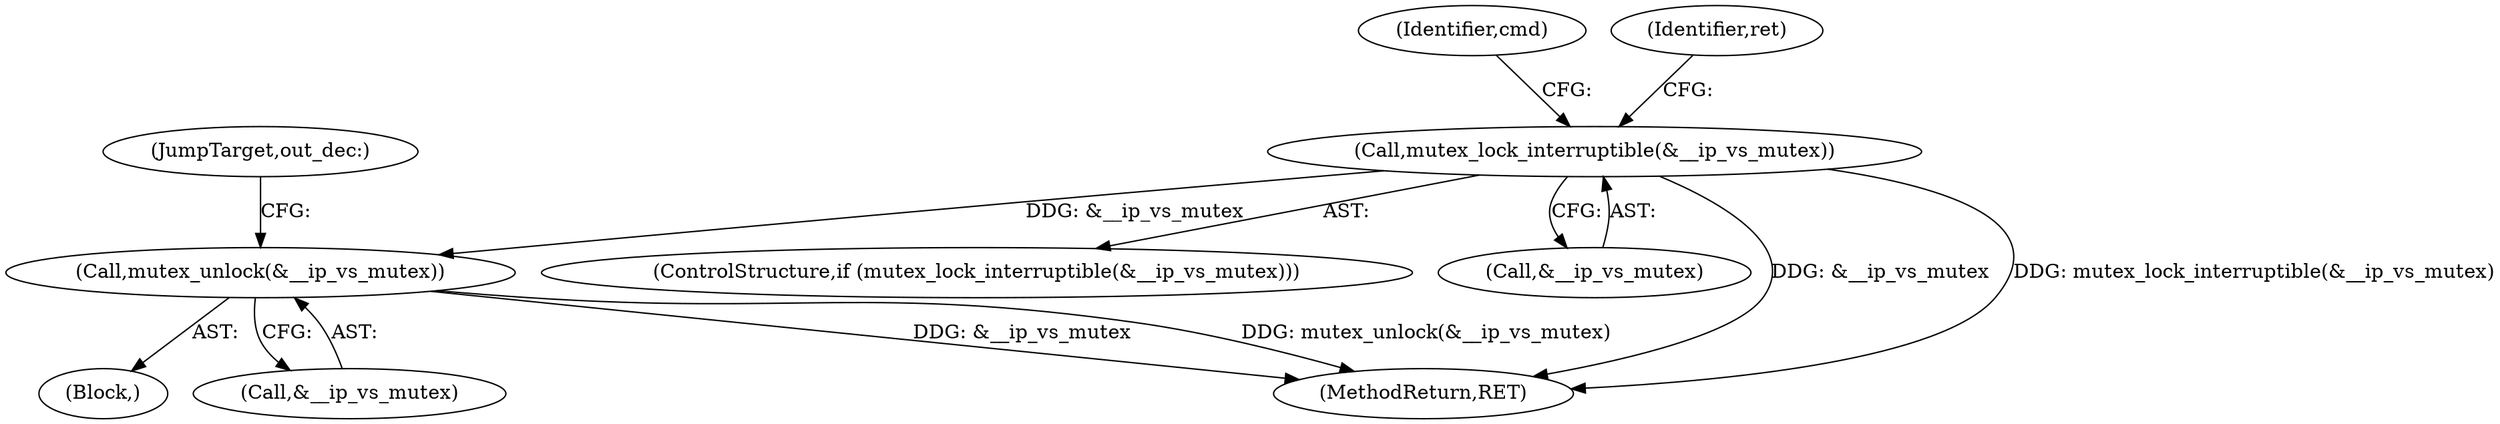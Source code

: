 digraph "0_linux_04bcef2a83f40c6db24222b27a52892cba39dffb_0@API" {
"1000180" [label="(Call,mutex_lock_interruptible(&__ip_vs_mutex))"];
"1000471" [label="(Call,mutex_unlock(&__ip_vs_mutex))"];
"1000180" [label="(Call,mutex_lock_interruptible(&__ip_vs_mutex))"];
"1000191" [label="(Identifier,cmd)"];
"1000471" [label="(Call,mutex_unlock(&__ip_vs_mutex))"];
"1000185" [label="(Identifier,ret)"];
"1000179" [label="(ControlStructure,if (mutex_lock_interruptible(&__ip_vs_mutex)))"];
"1000113" [label="(Block,)"];
"1000472" [label="(Call,&__ip_vs_mutex)"];
"1000181" [label="(Call,&__ip_vs_mutex)"];
"1000478" [label="(MethodReturn,RET)"];
"1000474" [label="(JumpTarget,out_dec:)"];
"1000180" -> "1000179"  [label="AST: "];
"1000180" -> "1000181"  [label="CFG: "];
"1000181" -> "1000180"  [label="AST: "];
"1000185" -> "1000180"  [label="CFG: "];
"1000191" -> "1000180"  [label="CFG: "];
"1000180" -> "1000478"  [label="DDG: &__ip_vs_mutex"];
"1000180" -> "1000478"  [label="DDG: mutex_lock_interruptible(&__ip_vs_mutex)"];
"1000180" -> "1000471"  [label="DDG: &__ip_vs_mutex"];
"1000471" -> "1000113"  [label="AST: "];
"1000471" -> "1000472"  [label="CFG: "];
"1000472" -> "1000471"  [label="AST: "];
"1000474" -> "1000471"  [label="CFG: "];
"1000471" -> "1000478"  [label="DDG: &__ip_vs_mutex"];
"1000471" -> "1000478"  [label="DDG: mutex_unlock(&__ip_vs_mutex)"];
}
